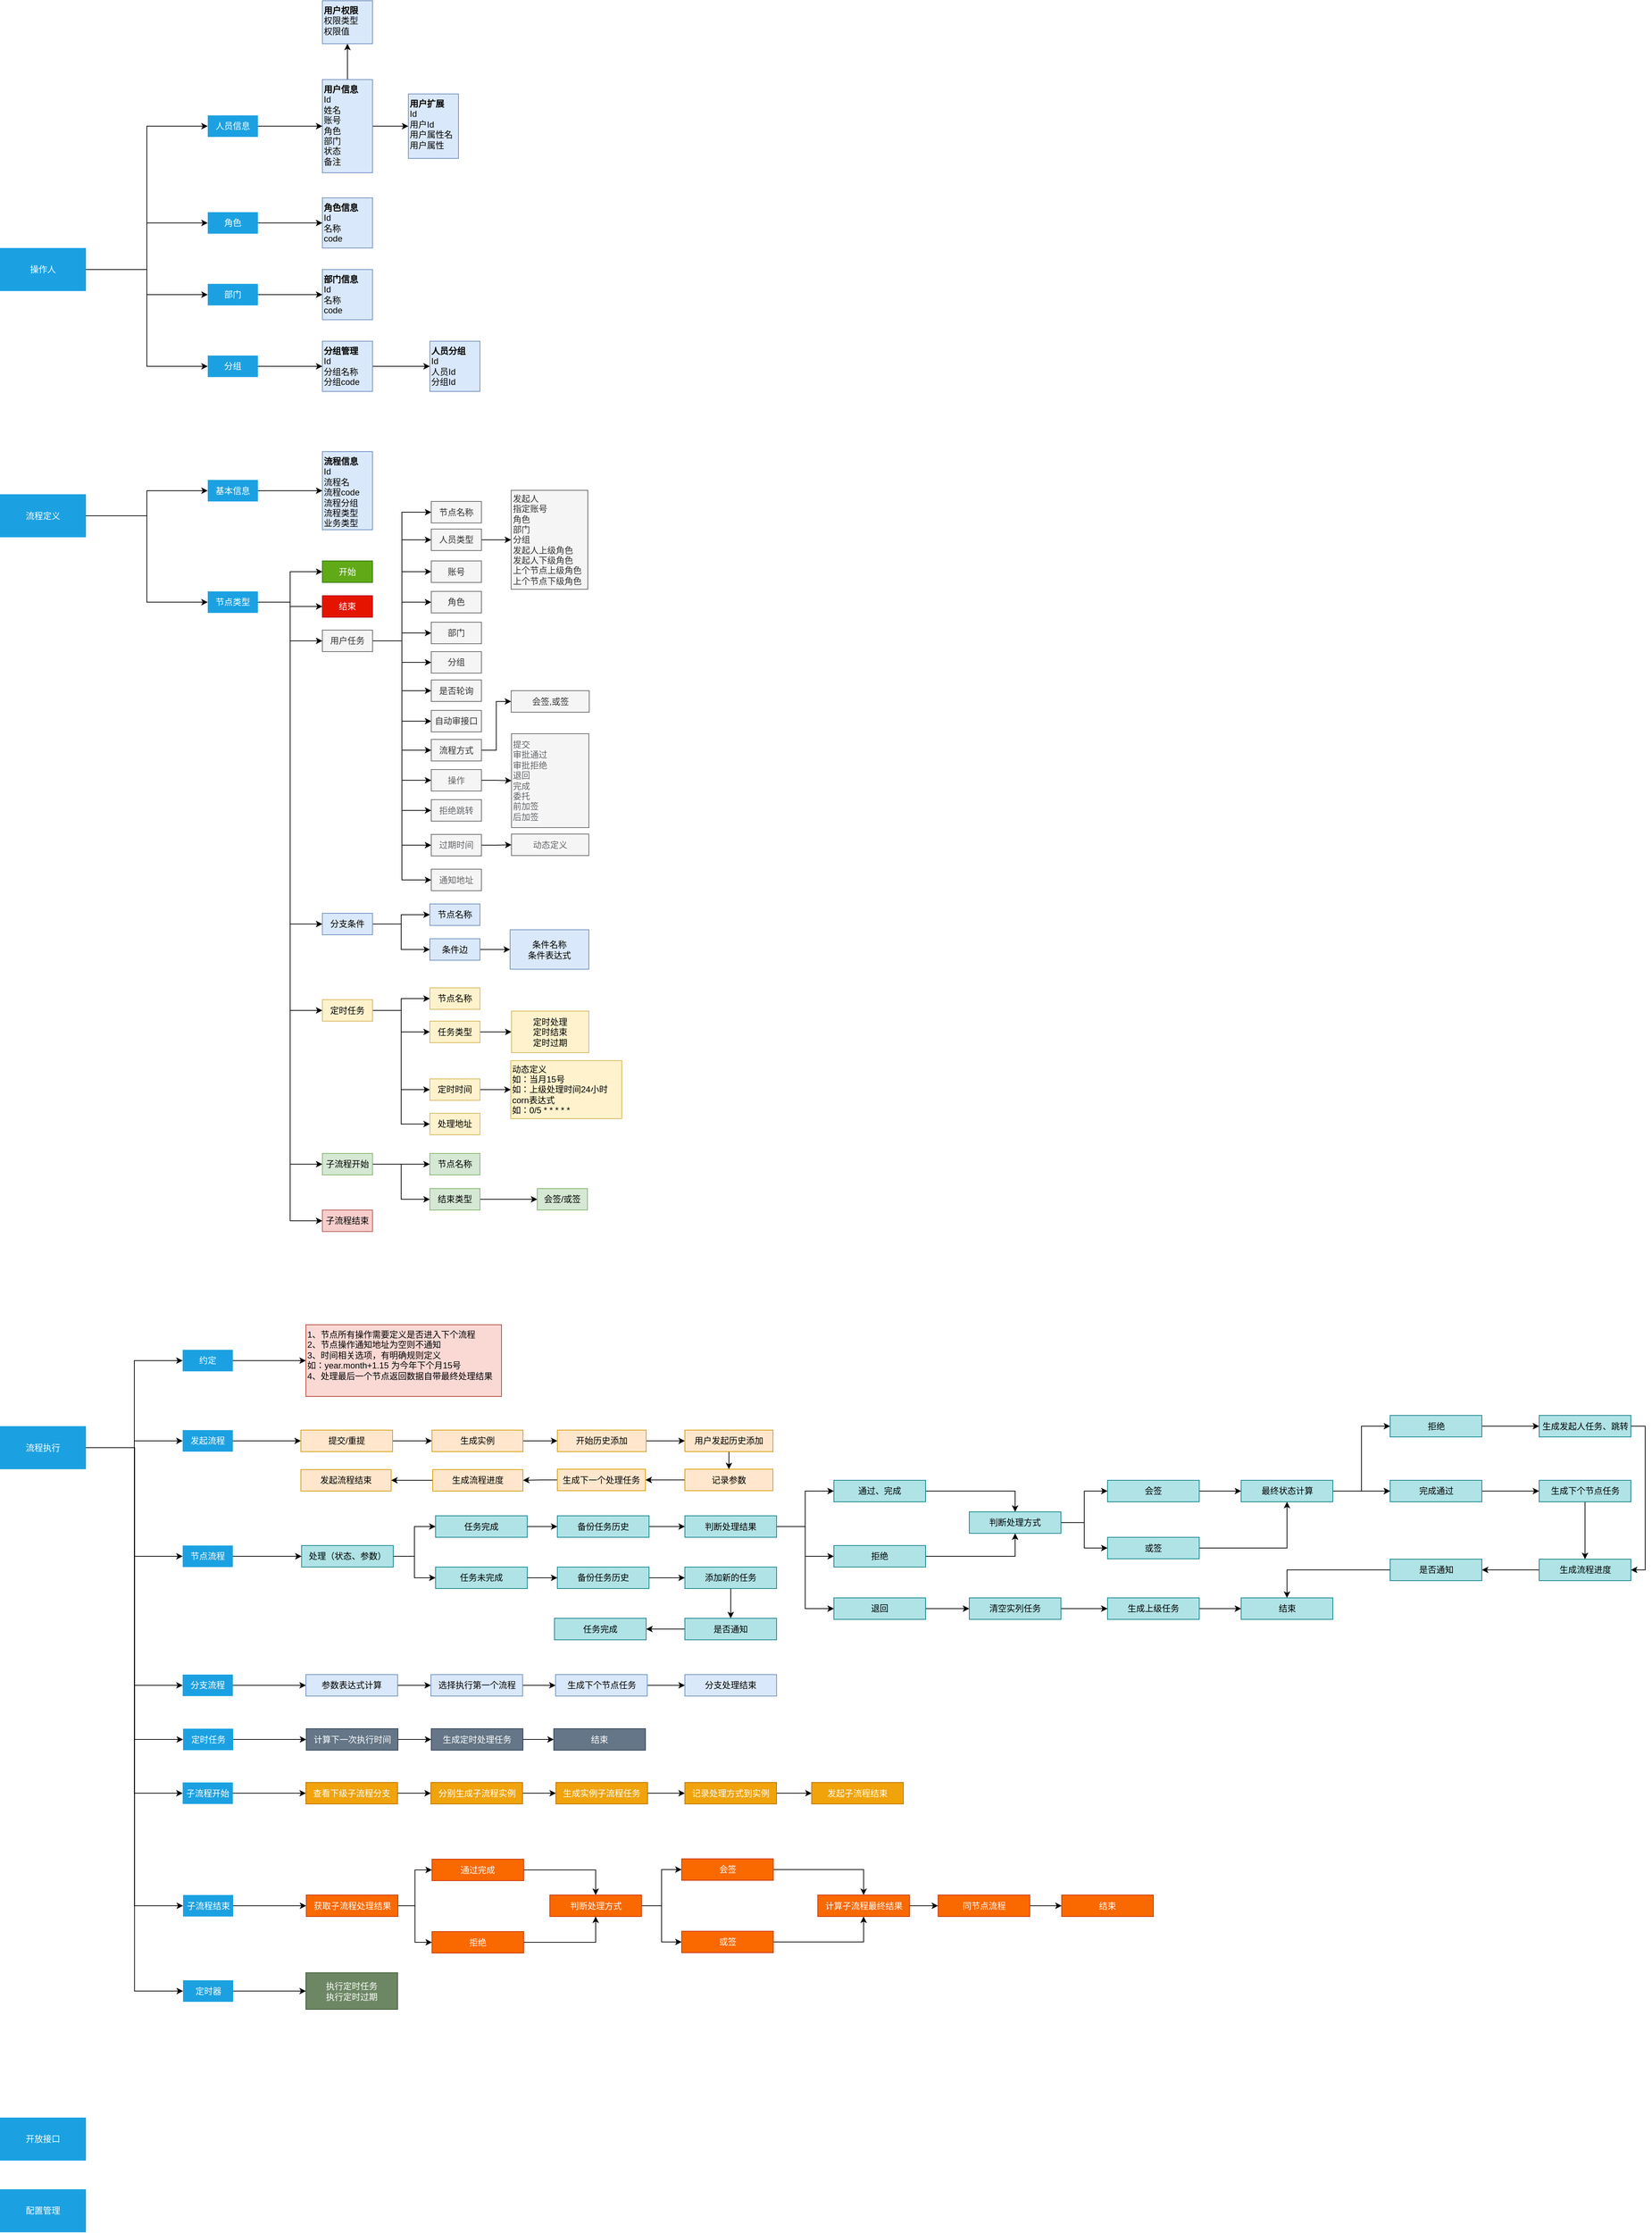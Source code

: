 <mxfile version="12.2.4" pages="1"><diagram id="rO8n7ttU4Gfjkrj1i7Ve" name="第 1 页"><mxGraphModel dx="1252" dy="992" grid="0" gridSize="10" guides="1" tooltips="1" connect="1" arrows="1" fold="1" page="0" pageScale="1" pageWidth="2339" pageHeight="3300" math="0" shadow="0"><root><mxCell id="0"/><mxCell id="1" parent="0"/><mxCell id="6" value="" style="edgeStyle=orthogonalEdgeStyle;rounded=0;orthogonalLoop=1;jettySize=auto;html=1;" parent="1" source="2" target="5" edge="1"><mxGeometry relative="1" as="geometry"/></mxCell><mxCell id="52" style="edgeStyle=orthogonalEdgeStyle;rounded=0;orthogonalLoop=1;jettySize=auto;html=1;entryX=0;entryY=0.5;entryDx=0;entryDy=0;" parent="1" source="2" target="7" edge="1"><mxGeometry relative="1" as="geometry"/></mxCell><mxCell id="2" value="流程定义" style="rounded=0;whiteSpace=wrap;html=1;fillColor=#1ba1e2;strokeColor=none;fontColor=#ffffff;gradientColor=none;" parent="1" vertex="1"><mxGeometry x="30" y="383.5" width="120" height="60" as="geometry"/></mxCell><mxCell id="53" style="edgeStyle=orthogonalEdgeStyle;rounded=0;orthogonalLoop=1;jettySize=auto;html=1;entryX=0;entryY=0.5;entryDx=0;entryDy=0;" parent="1" source="5" target="49" edge="1"><mxGeometry relative="1" as="geometry"/></mxCell><mxCell id="5" value="基本信息" style="rounded=0;whiteSpace=wrap;html=1;fillColor=#1ba1e2;strokeColor=none;fontColor=#ffffff;gradientColor=none;" parent="1" vertex="1"><mxGeometry x="320" y="363.5" width="70" height="30" as="geometry"/></mxCell><mxCell id="146" style="edgeStyle=orthogonalEdgeStyle;rounded=0;orthogonalLoop=1;jettySize=auto;html=1;entryX=0;entryY=0.5;entryDx=0;entryDy=0;" parent="1" source="3" target="141" edge="1"><mxGeometry relative="1" as="geometry"/></mxCell><mxCell id="147" style="edgeStyle=orthogonalEdgeStyle;rounded=0;orthogonalLoop=1;jettySize=auto;html=1;entryX=0;entryY=0.5;entryDx=0;entryDy=0;" parent="1" source="3" target="142" edge="1"><mxGeometry relative="1" as="geometry"/></mxCell><mxCell id="148" style="edgeStyle=orthogonalEdgeStyle;rounded=0;orthogonalLoop=1;jettySize=auto;html=1;entryX=0;entryY=0.5;entryDx=0;entryDy=0;" parent="1" source="3" target="143" edge="1"><mxGeometry relative="1" as="geometry"/></mxCell><mxCell id="149" style="edgeStyle=orthogonalEdgeStyle;rounded=0;orthogonalLoop=1;jettySize=auto;html=1;entryX=0;entryY=0.5;entryDx=0;entryDy=0;" parent="1" source="3" target="144" edge="1"><mxGeometry relative="1" as="geometry"/></mxCell><mxCell id="150" style="edgeStyle=orthogonalEdgeStyle;rounded=0;orthogonalLoop=1;jettySize=auto;html=1;entryX=0;entryY=0.5;entryDx=0;entryDy=0;" parent="1" source="3" target="145" edge="1"><mxGeometry relative="1" as="geometry"/></mxCell><mxCell id="158" style="edgeStyle=orthogonalEdgeStyle;rounded=0;orthogonalLoop=1;jettySize=auto;html=1;entryX=0;entryY=0.5;entryDx=0;entryDy=0;" parent="1" source="3" target="155" edge="1"><mxGeometry relative="1" as="geometry"/></mxCell><mxCell id="160" style="edgeStyle=orthogonalEdgeStyle;rounded=0;orthogonalLoop=1;jettySize=auto;html=1;entryX=0;entryY=0.5;entryDx=0;entryDy=0;" parent="1" source="3" target="159" edge="1"><mxGeometry relative="1" as="geometry"/></mxCell><mxCell id="175" style="edgeStyle=orthogonalEdgeStyle;rounded=0;orthogonalLoop=1;jettySize=auto;html=1;entryX=0;entryY=0.5;entryDx=0;entryDy=0;" parent="1" source="3" target="174" edge="1"><mxGeometry relative="1" as="geometry"/></mxCell><mxCell id="3" value="流程执行" style="rounded=0;whiteSpace=wrap;html=1;fillColor=#1ba1e2;strokeColor=none;fontColor=#ffffff;" parent="1" vertex="1"><mxGeometry x="30" y="1683.5" width="120" height="60" as="geometry"/></mxCell><mxCell id="65" style="edgeStyle=orthogonalEdgeStyle;rounded=0;orthogonalLoop=1;jettySize=auto;html=1;entryX=0;entryY=0.5;entryDx=0;entryDy=0;" parent="1" source="7" target="55" edge="1"><mxGeometry relative="1" as="geometry"/></mxCell><mxCell id="66" style="edgeStyle=orthogonalEdgeStyle;rounded=0;orthogonalLoop=1;jettySize=auto;html=1;entryX=0;entryY=0.5;entryDx=0;entryDy=0;" parent="1" source="7" target="58" edge="1"><mxGeometry relative="1" as="geometry"/></mxCell><mxCell id="67" style="edgeStyle=orthogonalEdgeStyle;rounded=0;orthogonalLoop=1;jettySize=auto;html=1;entryX=0;entryY=0.5;entryDx=0;entryDy=0;" parent="1" source="7" target="60" edge="1"><mxGeometry relative="1" as="geometry"/></mxCell><mxCell id="68" style="edgeStyle=orthogonalEdgeStyle;rounded=0;orthogonalLoop=1;jettySize=auto;html=1;entryX=0;entryY=0.5;entryDx=0;entryDy=0;" parent="1" source="7" target="61" edge="1"><mxGeometry relative="1" as="geometry"/></mxCell><mxCell id="69" style="edgeStyle=orthogonalEdgeStyle;rounded=0;orthogonalLoop=1;jettySize=auto;html=1;entryX=0;entryY=0.5;entryDx=0;entryDy=0;" parent="1" source="7" target="62" edge="1"><mxGeometry relative="1" as="geometry"/></mxCell><mxCell id="70" style="edgeStyle=orthogonalEdgeStyle;rounded=0;orthogonalLoop=1;jettySize=auto;html=1;entryX=0;entryY=0.5;entryDx=0;entryDy=0;" parent="1" source="7" target="63" edge="1"><mxGeometry relative="1" as="geometry"/></mxCell><mxCell id="71" style="edgeStyle=orthogonalEdgeStyle;rounded=0;orthogonalLoop=1;jettySize=auto;html=1;entryX=0;entryY=0.5;entryDx=0;entryDy=0;" parent="1" source="7" target="64" edge="1"><mxGeometry relative="1" as="geometry"/></mxCell><mxCell id="7" value="节点类型" style="rounded=0;whiteSpace=wrap;html=1;fillColor=#1ba1e2;strokeColor=none;fontColor=#ffffff;gradientColor=none;" parent="1" vertex="1"><mxGeometry x="320" y="519" width="70" height="30" as="geometry"/></mxCell><mxCell id="55" value="开始" style="rounded=0;whiteSpace=wrap;html=1;fillColor=#60a917;strokeColor=#2D7600;fontColor=#ffffff;" parent="1" vertex="1"><mxGeometry x="480" y="476.5" width="70" height="30" as="geometry"/></mxCell><mxCell id="33" style="edgeStyle=orthogonalEdgeStyle;rounded=0;orthogonalLoop=1;jettySize=auto;html=1;entryX=0;entryY=0.5;entryDx=0;entryDy=0;" parent="1" source="8" target="11" edge="1"><mxGeometry relative="1" as="geometry"/></mxCell><mxCell id="34" style="edgeStyle=orthogonalEdgeStyle;rounded=0;orthogonalLoop=1;jettySize=auto;html=1;entryX=0;entryY=0.5;entryDx=0;entryDy=0;" parent="1" source="8" target="12" edge="1"><mxGeometry relative="1" as="geometry"/></mxCell><mxCell id="35" style="edgeStyle=orthogonalEdgeStyle;rounded=0;orthogonalLoop=1;jettySize=auto;html=1;entryX=0;entryY=0.5;entryDx=0;entryDy=0;" parent="1" source="8" target="13" edge="1"><mxGeometry relative="1" as="geometry"/></mxCell><mxCell id="36" style="edgeStyle=orthogonalEdgeStyle;rounded=0;orthogonalLoop=1;jettySize=auto;html=1;entryX=0;entryY=0.5;entryDx=0;entryDy=0;" parent="1" source="8" target="14" edge="1"><mxGeometry relative="1" as="geometry"/></mxCell><mxCell id="8" value="操作人" style="rounded=0;whiteSpace=wrap;html=1;fillColor=#1ba1e2;strokeColor=none;fontColor=#ffffff;gradientColor=none;" parent="1" vertex="1"><mxGeometry x="30" y="40" width="120" height="60" as="geometry"/></mxCell><mxCell id="31" style="edgeStyle=orthogonalEdgeStyle;rounded=0;orthogonalLoop=1;jettySize=auto;html=1;entryX=0;entryY=0.5;entryDx=0;entryDy=0;" parent="1" source="11" target="18" edge="1"><mxGeometry relative="1" as="geometry"/></mxCell><mxCell id="11" value="人员信息" style="rounded=0;whiteSpace=wrap;html=1;fillColor=#1ba1e2;strokeColor=none;fontColor=#ffffff;gradientColor=none;" parent="1" vertex="1"><mxGeometry x="320" y="-145" width="70" height="30" as="geometry"/></mxCell><mxCell id="32" style="edgeStyle=orthogonalEdgeStyle;rounded=0;orthogonalLoop=1;jettySize=auto;html=1;entryX=0;entryY=0.5;entryDx=0;entryDy=0;" parent="1" source="18" target="25" edge="1"><mxGeometry relative="1" as="geometry"/></mxCell><mxCell id="40" value="" style="edgeStyle=orthogonalEdgeStyle;rounded=0;orthogonalLoop=1;jettySize=auto;html=1;" parent="1" source="18" target="39" edge="1"><mxGeometry relative="1" as="geometry"/></mxCell><mxCell id="18" value="&lt;b&gt;用户信息&lt;/b&gt;&lt;br&gt;Id&lt;br&gt;姓名&lt;br&gt;账号&lt;br&gt;角色&lt;br&gt;部门&lt;br&gt;状态&lt;br&gt;备注" style="rounded=0;whiteSpace=wrap;html=1;fillColor=#dae8fc;strokeColor=#6c8ebf;align=left;horizontal=1;verticalAlign=top;" parent="1" vertex="1"><mxGeometry x="480" y="-195" width="70" height="130" as="geometry"/></mxCell><mxCell id="39" value="&lt;b&gt;用户权限&lt;/b&gt;&lt;br&gt;权限类型&lt;br&gt;权限值" style="rounded=0;whiteSpace=wrap;html=1;fillColor=#dae8fc;strokeColor=#6c8ebf;align=left;horizontal=1;verticalAlign=top;" parent="1" vertex="1"><mxGeometry x="480" y="-305" width="70" height="60" as="geometry"/></mxCell><mxCell id="30" style="edgeStyle=orthogonalEdgeStyle;rounded=0;orthogonalLoop=1;jettySize=auto;html=1;entryX=0;entryY=0.5;entryDx=0;entryDy=0;" parent="1" source="12" target="29" edge="1"><mxGeometry relative="1" as="geometry"/></mxCell><mxCell id="12" value="角色" style="rounded=0;whiteSpace=wrap;html=1;fillColor=#1ba1e2;strokeColor=none;fontColor=#ffffff;gradientColor=none;" parent="1" vertex="1"><mxGeometry x="320" y="-10" width="70" height="30" as="geometry"/></mxCell><mxCell id="42" style="edgeStyle=orthogonalEdgeStyle;rounded=0;orthogonalLoop=1;jettySize=auto;html=1;entryX=0;entryY=0.5;entryDx=0;entryDy=0;" parent="1" source="13" target="41" edge="1"><mxGeometry relative="1" as="geometry"/></mxCell><mxCell id="13" value="部门" style="rounded=0;whiteSpace=wrap;html=1;fillColor=#1ba1e2;strokeColor=none;fontColor=#ffffff;gradientColor=none;" parent="1" vertex="1"><mxGeometry x="320" y="90" width="70" height="30" as="geometry"/></mxCell><mxCell id="44" style="edgeStyle=orthogonalEdgeStyle;rounded=0;orthogonalLoop=1;jettySize=auto;html=1;entryX=0;entryY=0.5;entryDx=0;entryDy=0;" parent="1" source="14" target="43" edge="1"><mxGeometry relative="1" as="geometry"/></mxCell><mxCell id="14" value="分组" style="rounded=0;whiteSpace=wrap;html=1;fillColor=#1ba1e2;strokeColor=none;fontColor=#ffffff;gradientColor=none;" parent="1" vertex="1"><mxGeometry x="320" y="190" width="70" height="30" as="geometry"/></mxCell><mxCell id="20" value="配置管理" style="rounded=0;whiteSpace=wrap;html=1;fillColor=#1ba1e2;strokeColor=none;fontColor=#ffffff;" parent="1" vertex="1"><mxGeometry x="30" y="2748" width="120" height="60" as="geometry"/></mxCell><mxCell id="21" value="开放接口" style="rounded=0;whiteSpace=wrap;html=1;fillColor=#1ba1e2;strokeColor=none;fontColor=#ffffff;" parent="1" vertex="1"><mxGeometry x="30" y="2648" width="120" height="60" as="geometry"/></mxCell><mxCell id="25" value="&lt;b&gt;用户扩展&lt;/b&gt;&lt;br&gt;Id&lt;br&gt;用户Id&lt;br&gt;用户属性名&lt;br&gt;用户属性&lt;br&gt;" style="rounded=0;whiteSpace=wrap;html=1;fillColor=#dae8fc;strokeColor=#6c8ebf;align=left;verticalAlign=top;" parent="1" vertex="1"><mxGeometry x="600" y="-175" width="70" height="90" as="geometry"/></mxCell><mxCell id="29" value="&lt;b&gt;角色信息&lt;/b&gt;&lt;br&gt;Id&lt;br&gt;名称&lt;br&gt;code" style="rounded=0;whiteSpace=wrap;html=1;fillColor=#dae8fc;strokeColor=#6c8ebf;align=left;horizontal=1;verticalAlign=top;" parent="1" vertex="1"><mxGeometry x="480" y="-30" width="70" height="70" as="geometry"/></mxCell><mxCell id="41" value="&lt;b&gt;部门信息&lt;/b&gt;&lt;br&gt;Id&lt;br&gt;名称&lt;br&gt;code" style="rounded=0;whiteSpace=wrap;html=1;fillColor=#dae8fc;strokeColor=#6c8ebf;align=left;horizontal=1;verticalAlign=top;" parent="1" vertex="1"><mxGeometry x="480" y="70" width="70" height="70" as="geometry"/></mxCell><mxCell id="46" value="" style="edgeStyle=orthogonalEdgeStyle;rounded=0;orthogonalLoop=1;jettySize=auto;html=1;" parent="1" source="43" target="45" edge="1"><mxGeometry relative="1" as="geometry"/></mxCell><mxCell id="43" value="&lt;b&gt;分组管理&lt;/b&gt;&lt;br&gt;Id&lt;br&gt;分组名称&lt;br&gt;分组code" style="rounded=0;whiteSpace=wrap;html=1;fillColor=#dae8fc;strokeColor=#6c8ebf;align=left;horizontal=1;verticalAlign=top;" parent="1" vertex="1"><mxGeometry x="480" y="170" width="70" height="70" as="geometry"/></mxCell><mxCell id="45" value="&lt;b&gt;人员分组&lt;/b&gt;&lt;br&gt;Id&lt;br&gt;人员Id&lt;br&gt;分组Id" style="rounded=0;whiteSpace=wrap;html=1;fillColor=#dae8fc;strokeColor=#6c8ebf;align=left;horizontal=1;verticalAlign=top;" parent="1" vertex="1"><mxGeometry x="630" y="170" width="70" height="70" as="geometry"/></mxCell><mxCell id="49" value="&lt;b&gt;流程信息&lt;/b&gt;&lt;br&gt;Id&lt;br&gt;流程名&lt;br&gt;流程code&lt;br&gt;流程分组&lt;br&gt;流程类型&lt;br&gt;业务类型" style="rounded=0;whiteSpace=wrap;html=1;fillColor=#dae8fc;strokeColor=#6c8ebf;align=left;horizontal=1;verticalAlign=top;" parent="1" vertex="1"><mxGeometry x="480" y="324" width="70" height="109" as="geometry"/></mxCell><mxCell id="58" value="结束" style="rounded=0;whiteSpace=wrap;html=1;fillColor=#e51400;strokeColor=#B20000;fontColor=#ffffff;" parent="1" vertex="1"><mxGeometry x="480" y="525" width="70" height="30" as="geometry"/></mxCell><mxCell id="80" style="edgeStyle=orthogonalEdgeStyle;rounded=0;orthogonalLoop=1;jettySize=auto;html=1;entryX=0;entryY=0.5;entryDx=0;entryDy=0;" parent="1" source="60" target="74" edge="1"><mxGeometry relative="1" as="geometry"/></mxCell><mxCell id="82" style="edgeStyle=orthogonalEdgeStyle;rounded=0;orthogonalLoop=1;jettySize=auto;html=1;entryX=0;entryY=0.5;entryDx=0;entryDy=0;" parent="1" source="60" target="78" edge="1"><mxGeometry relative="1" as="geometry"/></mxCell><mxCell id="88" style="edgeStyle=orthogonalEdgeStyle;rounded=0;orthogonalLoop=1;jettySize=auto;html=1;entryX=0;entryY=0.5;entryDx=0;entryDy=0;" parent="1" source="60" target="83" edge="1"><mxGeometry relative="1" as="geometry"/></mxCell><mxCell id="96" style="edgeStyle=orthogonalEdgeStyle;rounded=0;orthogonalLoop=1;jettySize=auto;html=1;entryX=0;entryY=0.5;entryDx=0;entryDy=0;" parent="1" source="60" target="90" edge="1"><mxGeometry relative="1" as="geometry"/></mxCell><mxCell id="97" style="edgeStyle=orthogonalEdgeStyle;rounded=0;orthogonalLoop=1;jettySize=auto;html=1;entryX=0;entryY=0.5;entryDx=0;entryDy=0;" parent="1" source="60" target="91" edge="1"><mxGeometry relative="1" as="geometry"/></mxCell><mxCell id="101" style="edgeStyle=orthogonalEdgeStyle;rounded=0;orthogonalLoop=1;jettySize=auto;html=1;entryX=0;entryY=0.5;entryDx=0;entryDy=0;" parent="1" source="60" target="98" edge="1"><mxGeometry relative="1" as="geometry"/></mxCell><mxCell id="103" style="edgeStyle=orthogonalEdgeStyle;rounded=0;orthogonalLoop=1;jettySize=auto;html=1;entryX=0;entryY=0.5;entryDx=0;entryDy=0;" parent="1" source="60" target="102" edge="1"><mxGeometry relative="1" as="geometry"/></mxCell><mxCell id="107" style="edgeStyle=orthogonalEdgeStyle;rounded=0;orthogonalLoop=1;jettySize=auto;html=1;entryX=0;entryY=0.5;entryDx=0;entryDy=0;" parent="1" source="60" target="104" edge="1"><mxGeometry relative="1" as="geometry"/></mxCell><mxCell id="109" style="edgeStyle=orthogonalEdgeStyle;rounded=0;orthogonalLoop=1;jettySize=auto;html=1;entryX=0;entryY=0.5;entryDx=0;entryDy=0;" parent="1" source="60" target="108" edge="1"><mxGeometry relative="1" as="geometry"/></mxCell><mxCell id="168" style="edgeStyle=orthogonalEdgeStyle;rounded=0;orthogonalLoop=1;jettySize=auto;html=1;entryX=0;entryY=0.5;entryDx=0;entryDy=0;" parent="1" source="60" target="87" edge="1"><mxGeometry relative="1" as="geometry"/></mxCell><mxCell id="171" style="edgeStyle=orthogonalEdgeStyle;rounded=0;orthogonalLoop=1;jettySize=auto;html=1;entryX=0;entryY=0.5;entryDx=0;entryDy=0;" parent="1" source="60" target="165" edge="1"><mxGeometry relative="1" as="geometry"/></mxCell><mxCell id="172" style="edgeStyle=orthogonalEdgeStyle;rounded=0;orthogonalLoop=1;jettySize=auto;html=1;entryX=0;entryY=0.5;entryDx=0;entryDy=0;" parent="1" source="60" target="167" edge="1"><mxGeometry relative="1" as="geometry"/></mxCell><mxCell id="173" style="edgeStyle=orthogonalEdgeStyle;rounded=0;orthogonalLoop=1;jettySize=auto;html=1;entryX=0;entryY=0.5;entryDx=0;entryDy=0;" parent="1" source="60" target="110" edge="1"><mxGeometry relative="1" as="geometry"/></mxCell><mxCell id="60" value="用户任务" style="rounded=0;whiteSpace=wrap;html=1;fillColor=#f5f5f5;strokeColor=#666666;fontColor=#333333;" parent="1" vertex="1"><mxGeometry x="480" y="573" width="70" height="30" as="geometry"/></mxCell><mxCell id="77" value="" style="edgeStyle=orthogonalEdgeStyle;rounded=0;orthogonalLoop=1;jettySize=auto;html=1;" parent="1" source="74" target="76" edge="1"><mxGeometry relative="1" as="geometry"/></mxCell><mxCell id="74" value="人员类型" style="rounded=0;whiteSpace=wrap;html=1;fillColor=#f5f5f5;strokeColor=#666666;fontColor=#333333;" parent="1" vertex="1"><mxGeometry x="632" y="432" width="70" height="30" as="geometry"/></mxCell><mxCell id="76" value="发起人&lt;br&gt;指定账号&lt;br&gt;角色&lt;br&gt;部门&lt;br&gt;分组&lt;br&gt;发起人上级角色&lt;br&gt;发起人下级角色&lt;br&gt;上个节点上级角色&lt;br&gt;上个节点下级角色" style="rounded=0;whiteSpace=wrap;html=1;fillColor=#f5f5f5;strokeColor=#666666;fontColor=#333333;align=left;" parent="1" vertex="1"><mxGeometry x="743.5" y="378" width="107" height="138" as="geometry"/></mxCell><mxCell id="113" style="edgeStyle=orthogonalEdgeStyle;rounded=0;orthogonalLoop=1;jettySize=auto;html=1;" parent="1" source="61" target="112" edge="1"><mxGeometry relative="1" as="geometry"/></mxCell><mxCell id="115" style="edgeStyle=orthogonalEdgeStyle;rounded=0;orthogonalLoop=1;jettySize=auto;html=1;entryX=0;entryY=0.5;entryDx=0;entryDy=0;" parent="1" source="61" target="114" edge="1"><mxGeometry relative="1" as="geometry"/></mxCell><mxCell id="61" value="分支条件" style="rounded=0;whiteSpace=wrap;html=1;fillColor=#dae8fc;strokeColor=#6c8ebf;" parent="1" vertex="1"><mxGeometry x="480" y="968" width="70" height="30" as="geometry"/></mxCell><mxCell id="119" style="edgeStyle=orthogonalEdgeStyle;rounded=0;orthogonalLoop=1;jettySize=auto;html=1;" parent="1" source="62" target="118" edge="1"><mxGeometry relative="1" as="geometry"/></mxCell><mxCell id="124" style="edgeStyle=orthogonalEdgeStyle;rounded=0;orthogonalLoop=1;jettySize=auto;html=1;entryX=0;entryY=0.5;entryDx=0;entryDy=0;" parent="1" source="62" target="120" edge="1"><mxGeometry relative="1" as="geometry"/></mxCell><mxCell id="129" style="edgeStyle=orthogonalEdgeStyle;rounded=0;orthogonalLoop=1;jettySize=auto;html=1;entryX=0;entryY=0.5;entryDx=0;entryDy=0;" parent="1" source="62" target="126" edge="1"><mxGeometry relative="1" as="geometry"/></mxCell><mxCell id="132" style="edgeStyle=orthogonalEdgeStyle;rounded=0;orthogonalLoop=1;jettySize=auto;html=1;entryX=0;entryY=0.5;entryDx=0;entryDy=0;" parent="1" source="62" target="130" edge="1"><mxGeometry relative="1" as="geometry"/></mxCell><mxCell id="62" value="定时任务" style="rounded=0;whiteSpace=wrap;html=1;fillColor=#fff2cc;strokeColor=#d6b656;" parent="1" vertex="1"><mxGeometry x="480" y="1088.5" width="70" height="30" as="geometry"/></mxCell><mxCell id="134" value="" style="edgeStyle=orthogonalEdgeStyle;rounded=0;orthogonalLoop=1;jettySize=auto;html=1;" parent="1" source="63" target="133" edge="1"><mxGeometry relative="1" as="geometry"/></mxCell><mxCell id="138" style="edgeStyle=orthogonalEdgeStyle;rounded=0;orthogonalLoop=1;jettySize=auto;html=1;entryX=0;entryY=0.5;entryDx=0;entryDy=0;" parent="1" source="63" target="135" edge="1"><mxGeometry relative="1" as="geometry"/></mxCell><mxCell id="63" value="子流程开始" style="rounded=0;whiteSpace=wrap;html=1;fillColor=#d5e8d4;strokeColor=#82b366;" parent="1" vertex="1"><mxGeometry x="480" y="1303" width="70" height="30" as="geometry"/></mxCell><mxCell id="133" value="节点名称" style="rounded=0;whiteSpace=wrap;html=1;fillColor=#d5e8d4;strokeColor=#82b366;" parent="1" vertex="1"><mxGeometry x="630" y="1303" width="70" height="30" as="geometry"/></mxCell><mxCell id="64" value="子流程结束" style="rounded=0;whiteSpace=wrap;html=1;fillColor=#f8cecc;strokeColor=#b85450;" parent="1" vertex="1"><mxGeometry x="480" y="1382" width="70" height="30" as="geometry"/></mxCell><mxCell id="78" value="账号" style="rounded=0;whiteSpace=wrap;html=1;fillColor=#f5f5f5;strokeColor=#666666;fontColor=#333333;" parent="1" vertex="1"><mxGeometry x="632" y="476.5" width="70" height="30" as="geometry"/></mxCell><mxCell id="83" value="角色" style="rounded=0;whiteSpace=wrap;html=1;fillColor=#f5f5f5;strokeColor=#666666;fontColor=#333333;" parent="1" vertex="1"><mxGeometry x="632" y="519" width="70" height="30" as="geometry"/></mxCell><mxCell id="87" value="部门" style="rounded=0;whiteSpace=wrap;html=1;fillColor=#f5f5f5;strokeColor=#666666;fontColor=#333333;" parent="1" vertex="1"><mxGeometry x="632" y="562" width="70" height="30" as="geometry"/></mxCell><mxCell id="90" value="自动审接口" style="rounded=0;whiteSpace=wrap;html=1;fillColor=#f5f5f5;strokeColor=#666666;fontColor=#333333;" parent="1" vertex="1"><mxGeometry x="632" y="685" width="70" height="30" as="geometry"/></mxCell><mxCell id="95" style="edgeStyle=orthogonalEdgeStyle;rounded=0;orthogonalLoop=1;jettySize=auto;html=1;entryX=0;entryY=0.5;entryDx=0;entryDy=0;" parent="1" source="91" target="94" edge="1"><mxGeometry relative="1" as="geometry"/></mxCell><mxCell id="91" value="流程方式" style="rounded=0;whiteSpace=wrap;html=1;fillColor=#f5f5f5;strokeColor=#666666;fontColor=#333333;" parent="1" vertex="1"><mxGeometry x="632" y="725.5" width="70" height="30" as="geometry"/></mxCell><mxCell id="94" value="会签,或签" style="rounded=0;whiteSpace=wrap;html=1;fillColor=#f5f5f5;strokeColor=#666666;fontColor=#333333;" parent="1" vertex="1"><mxGeometry x="743.5" y="657.5" width="109" height="30" as="geometry"/></mxCell><mxCell id="100" value="" style="edgeStyle=orthogonalEdgeStyle;rounded=0;orthogonalLoop=1;jettySize=auto;html=1;" parent="1" source="98" target="99" edge="1"><mxGeometry relative="1" as="geometry"/></mxCell><mxCell id="98" value="&lt;span style=&quot;color: rgb(96 , 98 , 102) ; font-family: &amp;#34;avenir&amp;#34; , &amp;#34;helvetica&amp;#34; , &amp;#34;arial&amp;#34; , sans-serif ; text-align: right ; background-color: rgb(251 , 251 , 251)&quot;&gt;操作&lt;/span&gt;" style="rounded=0;whiteSpace=wrap;html=1;fillColor=#f5f5f5;strokeColor=#666666;fontColor=#333333;" parent="1" vertex="1"><mxGeometry x="632" y="767.5" width="70" height="30" as="geometry"/></mxCell><mxCell id="99" value="&lt;div&gt;&lt;font color=&quot;#606266&quot; face=&quot;avenir, helvetica, arial, sans-serif&quot;&gt;&lt;span style=&quot;background-color: rgb(251 , 251 , 251)&quot;&gt;提交&lt;/span&gt;&lt;/font&gt;&lt;/div&gt;&lt;div&gt;&lt;font color=&quot;#606266&quot; face=&quot;avenir, helvetica, arial, sans-serif&quot;&gt;&lt;span style=&quot;background-color: rgb(251 , 251 , 251)&quot;&gt;审批通过&lt;/span&gt;&lt;/font&gt;&lt;/div&gt;&lt;div&gt;&lt;font color=&quot;#606266&quot; face=&quot;avenir, helvetica, arial, sans-serif&quot;&gt;&lt;span style=&quot;background-color: rgb(251 , 251 , 251)&quot;&gt;审批拒绝&lt;/span&gt;&lt;/font&gt;&lt;/div&gt;&lt;div&gt;&lt;span style=&quot;background-color: rgb(251 , 251 , 251) ; color: rgb(96 , 98 , 102) ; font-family: &amp;#34;avenir&amp;#34; , &amp;#34;helvetica&amp;#34; , &amp;#34;arial&amp;#34; , sans-serif&quot;&gt;退回&lt;/span&gt;&lt;/div&gt;&lt;div&gt;&lt;span style=&quot;background-color: rgb(251 , 251 , 251) ; color: rgb(96 , 98 , 102) ; font-family: &amp;#34;avenir&amp;#34; , &amp;#34;helvetica&amp;#34; , &amp;#34;arial&amp;#34; , sans-serif&quot;&gt;完成&lt;/span&gt;&lt;/div&gt;&lt;div&gt;&lt;span style=&quot;background-color: rgb(251 , 251 , 251) ; color: rgb(96 , 98 , 102) ; font-family: &amp;#34;avenir&amp;#34; , &amp;#34;helvetica&amp;#34; , &amp;#34;arial&amp;#34; , sans-serif&quot;&gt;委托&lt;/span&gt;&lt;/div&gt;&lt;div&gt;&lt;font color=&quot;#606266&quot; face=&quot;avenir, helvetica, arial, sans-serif&quot;&gt;&lt;span style=&quot;background-color: rgb(251 , 251 , 251)&quot;&gt;前加签&lt;/span&gt;&lt;/font&gt;&lt;/div&gt;&lt;div&gt;&lt;font color=&quot;#606266&quot; face=&quot;avenir, helvetica, arial, sans-serif&quot;&gt;&lt;span style=&quot;background-color: rgb(251 , 251 , 251)&quot;&gt;后加签&lt;/span&gt;&lt;/font&gt;&lt;/div&gt;" style="rounded=0;whiteSpace=wrap;html=1;fillColor=#f5f5f5;strokeColor=#666666;fontColor=#333333;align=left;" parent="1" vertex="1"><mxGeometry x="744" y="717.5" width="108" height="131" as="geometry"/></mxCell><mxCell id="102" value="&lt;span style=&quot;color: rgb(96 , 98 , 102) ; font-family: &amp;#34;avenir&amp;#34; , &amp;#34;helvetica&amp;#34; , &amp;#34;arial&amp;#34; , sans-serif ; text-align: right ; background-color: rgb(251 , 251 , 251)&quot;&gt;拒绝跳转&lt;/span&gt;" style="rounded=0;whiteSpace=wrap;html=1;fillColor=#f5f5f5;strokeColor=#666666;fontColor=#333333;" parent="1" vertex="1"><mxGeometry x="632" y="809.5" width="70" height="30" as="geometry"/></mxCell><mxCell id="106" value="" style="edgeStyle=orthogonalEdgeStyle;rounded=0;orthogonalLoop=1;jettySize=auto;html=1;" parent="1" source="104" target="105" edge="1"><mxGeometry relative="1" as="geometry"/></mxCell><mxCell id="104" value="&lt;span style=&quot;color: rgb(96 , 98 , 102) ; font-family: &amp;#34;avenir&amp;#34; , &amp;#34;helvetica&amp;#34; , &amp;#34;arial&amp;#34; , sans-serif ; text-align: right ; background-color: rgb(251 , 251 , 251)&quot;&gt;过期时间&lt;/span&gt;" style="rounded=0;whiteSpace=wrap;html=1;fillColor=#f5f5f5;strokeColor=#666666;fontColor=#333333;" parent="1" vertex="1"><mxGeometry x="632" y="858" width="70" height="30" as="geometry"/></mxCell><mxCell id="105" value="&lt;span style=&quot;color: rgb(96 , 98 , 102) ; font-family: &amp;#34;avenir&amp;#34; , &amp;#34;helvetica&amp;#34; , &amp;#34;arial&amp;#34; , sans-serif ; text-align: right ; background-color: rgb(251 , 251 , 251)&quot;&gt;动态定义&lt;/span&gt;" style="rounded=0;whiteSpace=wrap;html=1;fillColor=#f5f5f5;strokeColor=#666666;fontColor=#333333;" parent="1" vertex="1"><mxGeometry x="744" y="857.5" width="108" height="30" as="geometry"/></mxCell><mxCell id="108" value="&lt;span style=&quot;color: rgb(96 , 98 , 102) ; font-family: &amp;#34;avenir&amp;#34; , &amp;#34;helvetica&amp;#34; , &amp;#34;arial&amp;#34; , sans-serif ; text-align: right ; background-color: rgb(251 , 251 , 251)&quot;&gt;通知地址&lt;/span&gt;" style="rounded=0;whiteSpace=wrap;html=1;fillColor=#f5f5f5;strokeColor=#666666;fontColor=#333333;" parent="1" vertex="1"><mxGeometry x="632" y="906.5" width="70" height="30" as="geometry"/></mxCell><mxCell id="110" value="节点名称" style="rounded=0;whiteSpace=wrap;html=1;fillColor=#f5f5f5;strokeColor=#666666;fontColor=#333333;" parent="1" vertex="1"><mxGeometry x="632" y="393.5" width="70" height="30" as="geometry"/></mxCell><mxCell id="112" value="节点名称" style="rounded=0;whiteSpace=wrap;html=1;fillColor=#dae8fc;strokeColor=#6c8ebf;" parent="1" vertex="1"><mxGeometry x="630" y="955" width="70" height="30" as="geometry"/></mxCell><mxCell id="117" style="edgeStyle=orthogonalEdgeStyle;rounded=0;orthogonalLoop=1;jettySize=auto;html=1;entryX=0;entryY=0.5;entryDx=0;entryDy=0;" parent="1" source="114" target="116" edge="1"><mxGeometry relative="1" as="geometry"/></mxCell><mxCell id="114" value="条件边" style="rounded=0;whiteSpace=wrap;html=1;fillColor=#dae8fc;strokeColor=#6c8ebf;" parent="1" vertex="1"><mxGeometry x="630" y="1003.5" width="70" height="30" as="geometry"/></mxCell><mxCell id="116" value="条件名称&lt;br&gt;条件表达式" style="rounded=0;whiteSpace=wrap;html=1;fillColor=#dae8fc;strokeColor=#6c8ebf;" parent="1" vertex="1"><mxGeometry x="742" y="991" width="110" height="55" as="geometry"/></mxCell><mxCell id="118" value="节点名称" style="rounded=0;whiteSpace=wrap;html=1;fillColor=#fff2cc;strokeColor=#d6b656;" parent="1" vertex="1"><mxGeometry x="630" y="1072" width="70" height="30" as="geometry"/></mxCell><mxCell id="125" style="edgeStyle=orthogonalEdgeStyle;rounded=0;orthogonalLoop=1;jettySize=auto;html=1;entryX=0;entryY=0.5;entryDx=0;entryDy=0;" parent="1" source="120" target="123" edge="1"><mxGeometry relative="1" as="geometry"/></mxCell><mxCell id="120" value="任务类型" style="rounded=0;whiteSpace=wrap;html=1;fillColor=#fff2cc;strokeColor=#d6b656;" parent="1" vertex="1"><mxGeometry x="630" y="1118.5" width="70" height="30" as="geometry"/></mxCell><mxCell id="123" value="定时处理&lt;br&gt;定时结束&lt;br&gt;定时过期" style="rounded=0;whiteSpace=wrap;html=1;fillColor=#fff2cc;strokeColor=#d6b656;" parent="1" vertex="1"><mxGeometry x="744" y="1104.5" width="108" height="58" as="geometry"/></mxCell><mxCell id="128" style="edgeStyle=orthogonalEdgeStyle;rounded=0;orthogonalLoop=1;jettySize=auto;html=1;entryX=0;entryY=0.5;entryDx=0;entryDy=0;" parent="1" source="126" target="127" edge="1"><mxGeometry relative="1" as="geometry"/></mxCell><mxCell id="126" value="定时时间" style="rounded=0;whiteSpace=wrap;html=1;fillColor=#fff2cc;strokeColor=#d6b656;" parent="1" vertex="1"><mxGeometry x="630" y="1199" width="70" height="30" as="geometry"/></mxCell><mxCell id="127" value="动态定义&lt;br&gt;如：当月15号&lt;br&gt;如：上级处理时间24小时&lt;br&gt;corn表达式&lt;br&gt;如：0/5 * * * * *" style="rounded=0;whiteSpace=wrap;html=1;fillColor=#fff2cc;strokeColor=#d6b656;align=left;" parent="1" vertex="1"><mxGeometry x="743" y="1173.5" width="155" height="81" as="geometry"/></mxCell><mxCell id="130" value="处理地址" style="rounded=0;whiteSpace=wrap;html=1;fillColor=#fff2cc;strokeColor=#d6b656;" parent="1" vertex="1"><mxGeometry x="630" y="1247" width="70" height="30" as="geometry"/></mxCell><mxCell id="137" value="" style="edgeStyle=orthogonalEdgeStyle;rounded=0;orthogonalLoop=1;jettySize=auto;html=1;" parent="1" source="135" target="136" edge="1"><mxGeometry relative="1" as="geometry"/></mxCell><mxCell id="135" value="结束类型" style="rounded=0;whiteSpace=wrap;html=1;fillColor=#d5e8d4;strokeColor=#82b366;" parent="1" vertex="1"><mxGeometry x="630" y="1352" width="70" height="30" as="geometry"/></mxCell><mxCell id="136" value="会签/或签" style="rounded=0;whiteSpace=wrap;html=1;fillColor=#d5e8d4;strokeColor=#82b366;" parent="1" vertex="1"><mxGeometry x="780" y="1352" width="70" height="30" as="geometry"/></mxCell><mxCell id="195" style="edgeStyle=orthogonalEdgeStyle;rounded=0;orthogonalLoop=1;jettySize=auto;html=1;entryX=0;entryY=0.5;entryDx=0;entryDy=0;" parent="1" source="141" target="194" edge="1"><mxGeometry relative="1" as="geometry"/></mxCell><mxCell id="141" value="节点流程" style="rounded=0;whiteSpace=wrap;html=1;fillColor=#1ba1e2;strokeColor=none;fontColor=#ffffff;gradientColor=none;" parent="1" vertex="1"><mxGeometry x="285" y="1850" width="70" height="30" as="geometry"/></mxCell><mxCell id="262" style="edgeStyle=orthogonalEdgeStyle;rounded=0;orthogonalLoop=1;jettySize=auto;html=1;entryX=0;entryY=0.5;entryDx=0;entryDy=0;" parent="1" source="142" target="261" edge="1"><mxGeometry relative="1" as="geometry"/></mxCell><mxCell id="142" value="分支流程" style="rounded=0;whiteSpace=wrap;html=1;fillColor=#1ba1e2;strokeColor=none;fontColor=#ffffff;gradientColor=none;" parent="1" vertex="1"><mxGeometry x="285" y="2030" width="70" height="30" as="geometry"/></mxCell><mxCell id="275" style="edgeStyle=orthogonalEdgeStyle;rounded=0;orthogonalLoop=1;jettySize=auto;html=1;entryX=0;entryY=0.5;entryDx=0;entryDy=0;" parent="1" source="143" target="274" edge="1"><mxGeometry relative="1" as="geometry"/></mxCell><mxCell id="143" value="定时任务" style="rounded=0;whiteSpace=wrap;html=1;fillColor=#1ba1e2;strokeColor=none;fontColor=#ffffff;gradientColor=none;" parent="1" vertex="1"><mxGeometry x="285.5" y="2105.5" width="70" height="30" as="geometry"/></mxCell><mxCell id="281" style="edgeStyle=orthogonalEdgeStyle;rounded=0;orthogonalLoop=1;jettySize=auto;html=1;entryX=0;entryY=0.5;entryDx=0;entryDy=0;" parent="1" source="144" target="280" edge="1"><mxGeometry relative="1" as="geometry"/></mxCell><mxCell id="144" value="子流程开始" style="rounded=0;whiteSpace=wrap;html=1;fillColor=#1ba1e2;strokeColor=none;fontColor=#ffffff;gradientColor=none;" parent="1" vertex="1"><mxGeometry x="285" y="2180.5" width="70" height="30" as="geometry"/></mxCell><mxCell id="291" style="edgeStyle=orthogonalEdgeStyle;rounded=0;orthogonalLoop=1;jettySize=auto;html=1;" parent="1" source="145" target="290" edge="1"><mxGeometry relative="1" as="geometry"/></mxCell><mxCell id="145" value="子流程结束" style="rounded=0;whiteSpace=wrap;html=1;fillColor=#1ba1e2;strokeColor=none;fontColor=#ffffff;gradientColor=none;" parent="1" vertex="1"><mxGeometry x="285.5" y="2337.5" width="70" height="30" as="geometry"/></mxCell><mxCell id="157" value="" style="edgeStyle=orthogonalEdgeStyle;rounded=0;orthogonalLoop=1;jettySize=auto;html=1;" parent="1" source="155" target="156" edge="1"><mxGeometry relative="1" as="geometry"/></mxCell><mxCell id="155" value="约定" style="rounded=0;whiteSpace=wrap;html=1;fillColor=#1ba1e2;strokeColor=none;fontColor=#ffffff;gradientColor=none;" parent="1" vertex="1"><mxGeometry x="285" y="1577" width="70" height="30" as="geometry"/></mxCell><mxCell id="156" value="1、节点所有操作需要定义是否进入下个流程&lt;br&gt;2、节点操作通知地址为空则不通知&lt;br&gt;3、时间相关选项，有明确规则定义&lt;br&gt;如：year.month+1.15 为今年下个月15号&lt;br&gt;4、处理最后一个节点返回数据自带最终处理结果" style="rounded=0;whiteSpace=wrap;html=1;fillColor=#fad9d5;strokeColor=#ae4132;align=left;verticalAlign=top;" parent="1" vertex="1"><mxGeometry x="457" y="1542" width="273" height="100" as="geometry"/></mxCell><mxCell id="315" style="edgeStyle=orthogonalEdgeStyle;rounded=0;orthogonalLoop=1;jettySize=auto;html=1;" parent="1" source="159" target="314" edge="1"><mxGeometry relative="1" as="geometry"/></mxCell><mxCell id="159" value="定时器" style="rounded=0;whiteSpace=wrap;html=1;fillColor=#1ba1e2;strokeColor=none;fontColor=#ffffff;gradientColor=none;" parent="1" vertex="1"><mxGeometry x="285.5" y="2456.5" width="70" height="30" as="geometry"/></mxCell><mxCell id="165" value="分组" style="rounded=0;whiteSpace=wrap;html=1;fillColor=#f5f5f5;strokeColor=#666666;fontColor=#333333;" parent="1" vertex="1"><mxGeometry x="632" y="603" width="70" height="30" as="geometry"/></mxCell><mxCell id="167" value="是否轮询" style="rounded=0;whiteSpace=wrap;html=1;fillColor=#f5f5f5;strokeColor=#666666;fontColor=#333333;" parent="1" vertex="1"><mxGeometry x="632" y="642.5" width="70" height="30" as="geometry"/></mxCell><mxCell id="180" style="edgeStyle=orthogonalEdgeStyle;rounded=0;orthogonalLoop=1;jettySize=auto;html=1;entryX=0;entryY=0.5;entryDx=0;entryDy=0;" parent="1" source="174" target="179" edge="1"><mxGeometry relative="1" as="geometry"/></mxCell><mxCell id="174" value="发起流程" style="rounded=0;whiteSpace=wrap;html=1;fillColor=#1ba1e2;strokeColor=none;fontColor=#ffffff;gradientColor=none;" parent="1" vertex="1"><mxGeometry x="285" y="1689" width="70" height="30" as="geometry"/></mxCell><mxCell id="182" value="" style="edgeStyle=orthogonalEdgeStyle;rounded=0;orthogonalLoop=1;jettySize=auto;html=1;" parent="1" source="179" target="181" edge="1"><mxGeometry relative="1" as="geometry"/></mxCell><mxCell id="179" value="提交/重提" style="rounded=0;whiteSpace=wrap;html=1;fillColor=#ffe6cc;strokeColor=#d79b00;" parent="1" vertex="1"><mxGeometry x="450" y="1689" width="128" height="30" as="geometry"/></mxCell><mxCell id="184" value="" style="edgeStyle=orthogonalEdgeStyle;rounded=0;orthogonalLoop=1;jettySize=auto;html=1;" parent="1" source="181" target="183" edge="1"><mxGeometry relative="1" as="geometry"/></mxCell><mxCell id="181" value="生成实例" style="rounded=0;whiteSpace=wrap;html=1;fillColor=#ffe6cc;strokeColor=#d79b00;" parent="1" vertex="1"><mxGeometry x="633" y="1689" width="127" height="30" as="geometry"/></mxCell><mxCell id="186" style="edgeStyle=orthogonalEdgeStyle;rounded=0;orthogonalLoop=1;jettySize=auto;html=1;entryX=0;entryY=0.5;entryDx=0;entryDy=0;" parent="1" source="183" target="185" edge="1"><mxGeometry relative="1" as="geometry"/></mxCell><mxCell id="183" value="开始历史添加" style="rounded=0;whiteSpace=wrap;html=1;fillColor=#ffe6cc;strokeColor=#d79b00;" parent="1" vertex="1"><mxGeometry x="808" y="1689" width="124" height="30" as="geometry"/></mxCell><mxCell id="189" value="" style="edgeStyle=orthogonalEdgeStyle;rounded=0;orthogonalLoop=1;jettySize=auto;html=1;" parent="1" source="185" target="188" edge="1"><mxGeometry relative="1" as="geometry"/></mxCell><mxCell id="185" value="用户发起历史添加" style="rounded=0;whiteSpace=wrap;html=1;fillColor=#ffe6cc;strokeColor=#d79b00;" parent="1" vertex="1"><mxGeometry x="986" y="1689" width="123" height="30" as="geometry"/></mxCell><mxCell id="191" value="" style="edgeStyle=orthogonalEdgeStyle;rounded=0;orthogonalLoop=1;jettySize=auto;html=1;" parent="1" source="188" target="190" edge="1"><mxGeometry relative="1" as="geometry"/></mxCell><mxCell id="188" value="记录参数" style="rounded=0;whiteSpace=wrap;html=1;fillColor=#ffe6cc;strokeColor=#d79b00;" parent="1" vertex="1"><mxGeometry x="986" y="1743.5" width="123" height="30" as="geometry"/></mxCell><mxCell id="193" value="" style="edgeStyle=orthogonalEdgeStyle;rounded=0;orthogonalLoop=1;jettySize=auto;html=1;" parent="1" source="190" target="192" edge="1"><mxGeometry relative="1" as="geometry"/></mxCell><mxCell id="190" value="生成下一个处理任务" style="rounded=0;whiteSpace=wrap;html=1;fillColor=#ffe6cc;strokeColor=#d79b00;" parent="1" vertex="1"><mxGeometry x="808" y="1743.5" width="123" height="30" as="geometry"/></mxCell><mxCell id="227" style="edgeStyle=orthogonalEdgeStyle;rounded=0;orthogonalLoop=1;jettySize=auto;html=1;entryX=1;entryY=0.5;entryDx=0;entryDy=0;" parent="1" source="192" target="226" edge="1"><mxGeometry relative="1" as="geometry"/></mxCell><mxCell id="192" value="生成流程进度" style="rounded=0;whiteSpace=wrap;html=1;fillColor=#ffe6cc;strokeColor=#d79b00;" parent="1" vertex="1"><mxGeometry x="634" y="1744" width="126" height="30" as="geometry"/></mxCell><mxCell id="199" style="edgeStyle=orthogonalEdgeStyle;rounded=0;orthogonalLoop=1;jettySize=auto;html=1;entryX=0;entryY=0.5;entryDx=0;entryDy=0;" parent="1" source="194" target="196" edge="1"><mxGeometry relative="1" as="geometry"/></mxCell><mxCell id="200" style="edgeStyle=orthogonalEdgeStyle;rounded=0;orthogonalLoop=1;jettySize=auto;html=1;entryX=0;entryY=0.5;entryDx=0;entryDy=0;" parent="1" source="194" target="198" edge="1"><mxGeometry relative="1" as="geometry"/></mxCell><mxCell id="194" value="处理（状态、参数）" style="rounded=0;whiteSpace=wrap;html=1;fillColor=#b0e3e6;strokeColor=#0e8088;" parent="1" vertex="1"><mxGeometry x="451" y="1850" width="128" height="30" as="geometry"/></mxCell><mxCell id="202" value="" style="edgeStyle=orthogonalEdgeStyle;rounded=0;orthogonalLoop=1;jettySize=auto;html=1;" parent="1" source="196" target="201" edge="1"><mxGeometry relative="1" as="geometry"/></mxCell><mxCell id="196" value="任务完成" style="rounded=0;whiteSpace=wrap;html=1;fillColor=#b0e3e6;strokeColor=#0e8088;" parent="1" vertex="1"><mxGeometry x="638" y="1808.5" width="128" height="30" as="geometry"/></mxCell><mxCell id="204" value="" style="edgeStyle=orthogonalEdgeStyle;rounded=0;orthogonalLoop=1;jettySize=auto;html=1;" parent="1" source="201" target="203" edge="1"><mxGeometry relative="1" as="geometry"/></mxCell><mxCell id="201" value="备份任务历史" style="rounded=0;whiteSpace=wrap;html=1;fillColor=#b0e3e6;strokeColor=#0e8088;" parent="1" vertex="1"><mxGeometry x="808" y="1808.5" width="128" height="30" as="geometry"/></mxCell><mxCell id="210" style="edgeStyle=orthogonalEdgeStyle;rounded=0;orthogonalLoop=1;jettySize=auto;html=1;entryX=0;entryY=0.5;entryDx=0;entryDy=0;" parent="1" source="203" target="209" edge="1"><mxGeometry relative="1" as="geometry"/></mxCell><mxCell id="211" style="edgeStyle=orthogonalEdgeStyle;rounded=0;orthogonalLoop=1;jettySize=auto;html=1;entryX=0;entryY=0.5;entryDx=0;entryDy=0;" parent="1" source="203" target="207" edge="1"><mxGeometry relative="1" as="geometry"/></mxCell><mxCell id="231" style="edgeStyle=orthogonalEdgeStyle;rounded=0;orthogonalLoop=1;jettySize=auto;html=1;entryX=0;entryY=0.5;entryDx=0;entryDy=0;" parent="1" source="203" target="230" edge="1"><mxGeometry relative="1" as="geometry"/></mxCell><mxCell id="203" value="判断处理结果" style="rounded=0;whiteSpace=wrap;html=1;fillColor=#b0e3e6;strokeColor=#0e8088;" parent="1" vertex="1"><mxGeometry x="986" y="1808.5" width="128" height="30" as="geometry"/></mxCell><mxCell id="224" style="edgeStyle=orthogonalEdgeStyle;rounded=0;orthogonalLoop=1;jettySize=auto;html=1;entryX=0.5;entryY=0;entryDx=0;entryDy=0;" parent="1" source="207" target="212" edge="1"><mxGeometry relative="1" as="geometry"/></mxCell><mxCell id="207" value="通过、完成" style="rounded=0;whiteSpace=wrap;html=1;fillColor=#b0e3e6;strokeColor=#0e8088;" parent="1" vertex="1"><mxGeometry x="1194" y="1759" width="128" height="30" as="geometry"/></mxCell><mxCell id="222" style="edgeStyle=orthogonalEdgeStyle;rounded=0;orthogonalLoop=1;jettySize=auto;html=1;entryX=0;entryY=0.5;entryDx=0;entryDy=0;" parent="1" source="212" target="221" edge="1"><mxGeometry relative="1" as="geometry"/></mxCell><mxCell id="225" style="edgeStyle=orthogonalEdgeStyle;rounded=0;orthogonalLoop=1;jettySize=auto;html=1;entryX=0;entryY=0.5;entryDx=0;entryDy=0;" parent="1" source="212" target="219" edge="1"><mxGeometry relative="1" as="geometry"/></mxCell><mxCell id="212" value="判断处理方式" style="rounded=0;whiteSpace=wrap;html=1;fillColor=#b0e3e6;strokeColor=#0e8088;" parent="1" vertex="1"><mxGeometry x="1383" y="1803" width="128" height="30" as="geometry"/></mxCell><mxCell id="241" value="" style="edgeStyle=orthogonalEdgeStyle;rounded=0;orthogonalLoop=1;jettySize=auto;html=1;" parent="1" source="219" target="240" edge="1"><mxGeometry relative="1" as="geometry"/></mxCell><mxCell id="219" value="会签" style="rounded=0;whiteSpace=wrap;html=1;fillColor=#b0e3e6;strokeColor=#0e8088;" parent="1" vertex="1"><mxGeometry x="1576" y="1759" width="128" height="30" as="geometry"/></mxCell><mxCell id="249" value="" style="edgeStyle=orthogonalEdgeStyle;rounded=0;orthogonalLoop=1;jettySize=auto;html=1;" parent="1" source="240" target="248" edge="1"><mxGeometry relative="1" as="geometry"/></mxCell><mxCell id="250" value="" style="edgeStyle=orthogonalEdgeStyle;rounded=0;orthogonalLoop=1;jettySize=auto;html=1;" parent="1" source="240" target="248" edge="1"><mxGeometry relative="1" as="geometry"/></mxCell><mxCell id="252" style="edgeStyle=orthogonalEdgeStyle;rounded=0;orthogonalLoop=1;jettySize=auto;html=1;entryX=0;entryY=0.5;entryDx=0;entryDy=0;" parent="1" source="240" target="251" edge="1"><mxGeometry relative="1" as="geometry"/></mxCell><mxCell id="240" value="最终状态计算" style="rounded=0;whiteSpace=wrap;html=1;fillColor=#b0e3e6;strokeColor=#0e8088;" parent="1" vertex="1"><mxGeometry x="1762.5" y="1759" width="128" height="30" as="geometry"/></mxCell><mxCell id="256" value="" style="edgeStyle=orthogonalEdgeStyle;rounded=0;orthogonalLoop=1;jettySize=auto;html=1;" parent="1" source="248" target="255" edge="1"><mxGeometry relative="1" as="geometry"/></mxCell><mxCell id="248" value="完成通过" style="rounded=0;whiteSpace=wrap;html=1;fillColor=#b0e3e6;strokeColor=#0e8088;" parent="1" vertex="1"><mxGeometry x="1970.5" y="1759" width="128" height="30" as="geometry"/></mxCell><mxCell id="258" value="" style="edgeStyle=orthogonalEdgeStyle;rounded=0;orthogonalLoop=1;jettySize=auto;html=1;" parent="1" source="255" target="257" edge="1"><mxGeometry relative="1" as="geometry"/></mxCell><mxCell id="255" value="生成下个节点任务" style="rounded=0;whiteSpace=wrap;html=1;fillColor=#b0e3e6;strokeColor=#0e8088;" parent="1" vertex="1"><mxGeometry x="2178.5" y="1759" width="128" height="30" as="geometry"/></mxCell><mxCell id="268" value="" style="edgeStyle=orthogonalEdgeStyle;rounded=0;orthogonalLoop=1;jettySize=auto;html=1;" parent="1" source="257" target="267" edge="1"><mxGeometry relative="1" as="geometry"/></mxCell><mxCell id="257" value="生成流程进度" style="rounded=0;whiteSpace=wrap;html=1;fillColor=#b0e3e6;strokeColor=#0e8088;" parent="1" vertex="1"><mxGeometry x="2178.5" y="1869" width="128" height="30" as="geometry"/></mxCell><mxCell id="269" style="edgeStyle=orthogonalEdgeStyle;rounded=0;orthogonalLoop=1;jettySize=auto;html=1;entryX=0.5;entryY=0;entryDx=0;entryDy=0;" parent="1" source="267" target="246" edge="1"><mxGeometry relative="1" as="geometry"/></mxCell><mxCell id="267" value="是否通知" style="rounded=0;whiteSpace=wrap;html=1;fillColor=#b0e3e6;strokeColor=#0e8088;" parent="1" vertex="1"><mxGeometry x="1970.5" y="1869" width="128" height="30" as="geometry"/></mxCell><mxCell id="216" value="" style="edgeStyle=orthogonalEdgeStyle;rounded=0;orthogonalLoop=1;jettySize=auto;html=1;" parent="1" source="198" target="215" edge="1"><mxGeometry relative="1" as="geometry"/></mxCell><mxCell id="198" value="任务未完成" style="rounded=0;whiteSpace=wrap;html=1;fillColor=#b0e3e6;strokeColor=#0e8088;" parent="1" vertex="1"><mxGeometry x="638" y="1880" width="128" height="30" as="geometry"/></mxCell><mxCell id="218" value="" style="edgeStyle=orthogonalEdgeStyle;rounded=0;orthogonalLoop=1;jettySize=auto;html=1;" parent="1" source="215" target="217" edge="1"><mxGeometry relative="1" as="geometry"/></mxCell><mxCell id="215" value="备份任务历史" style="rounded=0;whiteSpace=wrap;html=1;fillColor=#b0e3e6;strokeColor=#0e8088;" parent="1" vertex="1"><mxGeometry x="808" y="1880" width="128" height="30" as="geometry"/></mxCell><mxCell id="233" value="" style="edgeStyle=orthogonalEdgeStyle;rounded=0;orthogonalLoop=1;jettySize=auto;html=1;" parent="1" source="217" target="232" edge="1"><mxGeometry relative="1" as="geometry"/></mxCell><mxCell id="217" value="添加新的任务" style="rounded=0;whiteSpace=wrap;html=1;fillColor=#b0e3e6;strokeColor=#0e8088;" parent="1" vertex="1"><mxGeometry x="986" y="1880" width="128" height="30" as="geometry"/></mxCell><mxCell id="236" style="edgeStyle=orthogonalEdgeStyle;rounded=0;orthogonalLoop=1;jettySize=auto;html=1;entryX=1;entryY=0.5;entryDx=0;entryDy=0;" parent="1" source="232" target="235" edge="1"><mxGeometry relative="1" as="geometry"/></mxCell><mxCell id="232" value="是否通知" style="rounded=0;whiteSpace=wrap;html=1;fillColor=#b0e3e6;strokeColor=#0e8088;" parent="1" vertex="1"><mxGeometry x="986" y="1951.5" width="128" height="30" as="geometry"/></mxCell><mxCell id="239" style="edgeStyle=orthogonalEdgeStyle;rounded=0;orthogonalLoop=1;jettySize=auto;html=1;entryX=0.5;entryY=1;entryDx=0;entryDy=0;" parent="1" source="209" target="212" edge="1"><mxGeometry relative="1" as="geometry"/></mxCell><mxCell id="209" value="拒绝" style="rounded=0;whiteSpace=wrap;html=1;fillColor=#b0e3e6;strokeColor=#0e8088;" parent="1" vertex="1"><mxGeometry x="1194" y="1850" width="128" height="30" as="geometry"/></mxCell><mxCell id="242" style="edgeStyle=orthogonalEdgeStyle;rounded=0;orthogonalLoop=1;jettySize=auto;html=1;entryX=0.5;entryY=1;entryDx=0;entryDy=0;" parent="1" source="221" target="240" edge="1"><mxGeometry relative="1" as="geometry"/></mxCell><mxCell id="221" value="或签" style="rounded=0;whiteSpace=wrap;html=1;fillColor=#b0e3e6;strokeColor=#0e8088;" parent="1" vertex="1"><mxGeometry x="1576" y="1838.5" width="128" height="30" as="geometry"/></mxCell><mxCell id="226" value="发起流程结束" style="rounded=0;whiteSpace=wrap;html=1;fillColor=#ffe6cc;strokeColor=#d79b00;" parent="1" vertex="1"><mxGeometry x="450" y="1744" width="126" height="30" as="geometry"/></mxCell><mxCell id="238" style="edgeStyle=orthogonalEdgeStyle;rounded=0;orthogonalLoop=1;jettySize=auto;html=1;entryX=0;entryY=0.5;entryDx=0;entryDy=0;" parent="1" source="230" target="237" edge="1"><mxGeometry relative="1" as="geometry"/></mxCell><mxCell id="230" value="退回" style="rounded=0;whiteSpace=wrap;html=1;fillColor=#b0e3e6;strokeColor=#0e8088;" parent="1" vertex="1"><mxGeometry x="1194" y="1923" width="128" height="30" as="geometry"/></mxCell><mxCell id="235" value="任务完成" style="rounded=0;whiteSpace=wrap;html=1;fillColor=#b0e3e6;strokeColor=#0e8088;" parent="1" vertex="1"><mxGeometry x="804" y="1951.5" width="128" height="30" as="geometry"/></mxCell><mxCell id="245" value="" style="edgeStyle=orthogonalEdgeStyle;rounded=0;orthogonalLoop=1;jettySize=auto;html=1;" parent="1" source="237" target="244" edge="1"><mxGeometry relative="1" as="geometry"/></mxCell><mxCell id="237" value="清空实列任务" style="rounded=0;whiteSpace=wrap;html=1;fillColor=#b0e3e6;strokeColor=#0e8088;" parent="1" vertex="1"><mxGeometry x="1383" y="1923" width="128" height="30" as="geometry"/></mxCell><mxCell id="247" value="" style="edgeStyle=orthogonalEdgeStyle;rounded=0;orthogonalLoop=1;jettySize=auto;html=1;" parent="1" source="244" target="246" edge="1"><mxGeometry relative="1" as="geometry"/></mxCell><mxCell id="244" value="生成上级任务" style="rounded=0;whiteSpace=wrap;html=1;fillColor=#b0e3e6;strokeColor=#0e8088;" parent="1" vertex="1"><mxGeometry x="1576" y="1923" width="128" height="30" as="geometry"/></mxCell><mxCell id="246" value="结束" style="rounded=0;whiteSpace=wrap;html=1;fillColor=#b0e3e6;strokeColor=#0e8088;" parent="1" vertex="1"><mxGeometry x="1762.5" y="1923" width="128" height="30" as="geometry"/></mxCell><mxCell id="254" value="" style="edgeStyle=orthogonalEdgeStyle;rounded=0;orthogonalLoop=1;jettySize=auto;html=1;" parent="1" source="251" target="253" edge="1"><mxGeometry relative="1" as="geometry"/></mxCell><mxCell id="251" value="拒绝" style="rounded=0;whiteSpace=wrap;html=1;fillColor=#b0e3e6;strokeColor=#0e8088;" parent="1" vertex="1"><mxGeometry x="1970.5" y="1668.5" width="128" height="30" as="geometry"/></mxCell><mxCell id="260" style="edgeStyle=orthogonalEdgeStyle;rounded=0;orthogonalLoop=1;jettySize=auto;html=1;entryX=1;entryY=0.5;entryDx=0;entryDy=0;exitX=1;exitY=0.5;exitDx=0;exitDy=0;" parent="1" source="253" target="257" edge="1"><mxGeometry relative="1" as="geometry"/></mxCell><mxCell id="253" value="生成发起人任务、跳转" style="rounded=0;whiteSpace=wrap;html=1;fillColor=#b0e3e6;strokeColor=#0e8088;" parent="1" vertex="1"><mxGeometry x="2178.5" y="1668.5" width="128" height="30" as="geometry"/></mxCell><mxCell id="264" value="" style="edgeStyle=orthogonalEdgeStyle;rounded=0;orthogonalLoop=1;jettySize=auto;html=1;" parent="1" source="261" target="263" edge="1"><mxGeometry relative="1" as="geometry"/></mxCell><mxCell id="261" value="参数表达式计算" style="rounded=0;whiteSpace=wrap;html=1;fillColor=#dae8fc;strokeColor=#6c8ebf;" parent="1" vertex="1"><mxGeometry x="457" y="2030" width="128" height="30" as="geometry"/></mxCell><mxCell id="266" value="" style="edgeStyle=orthogonalEdgeStyle;rounded=0;orthogonalLoop=1;jettySize=auto;html=1;" parent="1" source="263" target="265" edge="1"><mxGeometry relative="1" as="geometry"/></mxCell><mxCell id="263" value="选择执行第一个流程" style="rounded=0;whiteSpace=wrap;html=1;fillColor=#dae8fc;strokeColor=#6c8ebf;" parent="1" vertex="1"><mxGeometry x="631.5" y="2030" width="128" height="30" as="geometry"/></mxCell><mxCell id="271" value="" style="edgeStyle=orthogonalEdgeStyle;rounded=0;orthogonalLoop=1;jettySize=auto;html=1;" parent="1" source="265" target="270" edge="1"><mxGeometry relative="1" as="geometry"/></mxCell><mxCell id="265" value="生成下个节点任务" style="rounded=0;whiteSpace=wrap;html=1;fillColor=#dae8fc;strokeColor=#6c8ebf;" parent="1" vertex="1"><mxGeometry x="805.5" y="2030" width="128" height="30" as="geometry"/></mxCell><mxCell id="270" value="分支处理结束" style="rounded=0;whiteSpace=wrap;html=1;fillColor=#dae8fc;strokeColor=#6c8ebf;" parent="1" vertex="1"><mxGeometry x="986" y="2030" width="128" height="30" as="geometry"/></mxCell><mxCell id="277" value="" style="edgeStyle=orthogonalEdgeStyle;rounded=0;orthogonalLoop=1;jettySize=auto;html=1;" parent="1" source="274" target="276" edge="1"><mxGeometry relative="1" as="geometry"/></mxCell><mxCell id="274" value="计算下一次执行时间" style="rounded=0;whiteSpace=wrap;html=1;fillColor=#647687;strokeColor=#314354;fontColor=#ffffff;" parent="1" vertex="1"><mxGeometry x="457.5" y="2105.5" width="128" height="30" as="geometry"/></mxCell><mxCell id="299" value="" style="edgeStyle=orthogonalEdgeStyle;rounded=0;orthogonalLoop=1;jettySize=auto;html=1;" parent="1" source="276" target="298" edge="1"><mxGeometry relative="1" as="geometry"/></mxCell><mxCell id="276" value="生成定时处理任务" style="rounded=0;whiteSpace=wrap;html=1;fillColor=#647687;strokeColor=#314354;fontColor=#ffffff;" parent="1" vertex="1"><mxGeometry x="632" y="2105.5" width="128" height="30" as="geometry"/></mxCell><mxCell id="298" value="结束" style="rounded=0;whiteSpace=wrap;html=1;fillColor=#647687;strokeColor=#314354;fontColor=#ffffff;" parent="1" vertex="1"><mxGeometry x="803" y="2105.5" width="128" height="30" as="geometry"/></mxCell><mxCell id="283" value="" style="edgeStyle=orthogonalEdgeStyle;rounded=0;orthogonalLoop=1;jettySize=auto;html=1;" parent="1" source="280" target="282" edge="1"><mxGeometry relative="1" as="geometry"/></mxCell><mxCell id="280" value="查看下级子流程分支" style="rounded=0;whiteSpace=wrap;html=1;fillColor=#f0a30a;strokeColor=#BD7000;fontColor=#ffffff;" parent="1" vertex="1"><mxGeometry x="457" y="2180.5" width="128" height="30" as="geometry"/></mxCell><mxCell id="285" value="" style="edgeStyle=orthogonalEdgeStyle;rounded=0;orthogonalLoop=1;jettySize=auto;html=1;" parent="1" source="282" target="284" edge="1"><mxGeometry relative="1" as="geometry"/></mxCell><mxCell id="282" value="分别生成子流程实例" style="rounded=0;whiteSpace=wrap;html=1;fillColor=#f0a30a;strokeColor=#BD7000;fontColor=#ffffff;" parent="1" vertex="1"><mxGeometry x="631.5" y="2180.5" width="128" height="30" as="geometry"/></mxCell><mxCell id="287" value="" style="edgeStyle=orthogonalEdgeStyle;rounded=0;orthogonalLoop=1;jettySize=auto;html=1;" parent="1" source="284" target="286" edge="1"><mxGeometry relative="1" as="geometry"/></mxCell><mxCell id="284" value="生成实例子流程任务" style="rounded=0;whiteSpace=wrap;html=1;fillColor=#f0a30a;strokeColor=#BD7000;fontColor=#ffffff;" parent="1" vertex="1"><mxGeometry x="806" y="2180.5" width="128" height="30" as="geometry"/></mxCell><mxCell id="289" value="" style="edgeStyle=orthogonalEdgeStyle;rounded=0;orthogonalLoop=1;jettySize=auto;html=1;" parent="1" source="286" target="288" edge="1"><mxGeometry relative="1" as="geometry"/></mxCell><mxCell id="286" value="记录处理方式到实例" style="rounded=0;whiteSpace=wrap;html=1;fillColor=#f0a30a;strokeColor=#BD7000;fontColor=#ffffff;" parent="1" vertex="1"><mxGeometry x="986" y="2180.5" width="128" height="30" as="geometry"/></mxCell><mxCell id="288" value="发起子流程结束" style="rounded=0;whiteSpace=wrap;html=1;fillColor=#f0a30a;strokeColor=#BD7000;fontColor=#ffffff;" parent="1" vertex="1"><mxGeometry x="1163" y="2180.5" width="128" height="30" as="geometry"/></mxCell><mxCell id="295" style="edgeStyle=orthogonalEdgeStyle;rounded=0;orthogonalLoop=1;jettySize=auto;html=1;entryX=0;entryY=0.5;entryDx=0;entryDy=0;" parent="1" source="290" target="292" edge="1"><mxGeometry relative="1" as="geometry"/></mxCell><mxCell id="296" style="edgeStyle=orthogonalEdgeStyle;rounded=0;orthogonalLoop=1;jettySize=auto;html=1;entryX=0;entryY=0.5;entryDx=0;entryDy=0;" parent="1" source="290" target="294" edge="1"><mxGeometry relative="1" as="geometry"/></mxCell><mxCell id="290" value="获取子流程处理结果" style="rounded=0;whiteSpace=wrap;html=1;fillColor=#fa6800;strokeColor=#C73500;fontColor=#ffffff;" parent="1" vertex="1"><mxGeometry x="457.5" y="2337.5" width="128" height="30" as="geometry"/></mxCell><mxCell id="301" style="edgeStyle=orthogonalEdgeStyle;rounded=0;orthogonalLoop=1;jettySize=auto;html=1;entryX=0.5;entryY=0;entryDx=0;entryDy=0;" parent="1" source="292" target="300" edge="1"><mxGeometry relative="1" as="geometry"/></mxCell><mxCell id="292" value="通过完成" style="rounded=0;whiteSpace=wrap;html=1;fillColor=#fa6800;strokeColor=#C73500;fontColor=#ffffff;" parent="1" vertex="1"><mxGeometry x="633" y="2287.5" width="128" height="30" as="geometry"/></mxCell><mxCell id="302" style="edgeStyle=orthogonalEdgeStyle;rounded=0;orthogonalLoop=1;jettySize=auto;html=1;entryX=0.5;entryY=1;entryDx=0;entryDy=0;" parent="1" source="294" target="300" edge="1"><mxGeometry relative="1" as="geometry"/></mxCell><mxCell id="294" value="拒绝" style="rounded=0;whiteSpace=wrap;html=1;fillColor=#fa6800;strokeColor=#C73500;fontColor=#ffffff;" parent="1" vertex="1"><mxGeometry x="633" y="2388.5" width="128" height="30" as="geometry"/></mxCell><mxCell id="305" style="edgeStyle=orthogonalEdgeStyle;rounded=0;orthogonalLoop=1;jettySize=auto;html=1;entryX=0;entryY=0.5;entryDx=0;entryDy=0;" parent="1" source="300" target="303" edge="1"><mxGeometry relative="1" as="geometry"/></mxCell><mxCell id="306" style="edgeStyle=orthogonalEdgeStyle;rounded=0;orthogonalLoop=1;jettySize=auto;html=1;entryX=0;entryY=0.5;entryDx=0;entryDy=0;" parent="1" source="300" target="304" edge="1"><mxGeometry relative="1" as="geometry"/></mxCell><mxCell id="300" value="判断处理方式" style="rounded=0;whiteSpace=wrap;html=1;fillColor=#fa6800;strokeColor=#C73500;fontColor=#ffffff;" parent="1" vertex="1"><mxGeometry x="797.5" y="2337.5" width="128" height="30" as="geometry"/></mxCell><mxCell id="308" style="edgeStyle=orthogonalEdgeStyle;rounded=0;orthogonalLoop=1;jettySize=auto;html=1;entryX=0.5;entryY=0;entryDx=0;entryDy=0;" parent="1" source="303" target="307" edge="1"><mxGeometry relative="1" as="geometry"/></mxCell><mxCell id="303" value="会签" style="rounded=0;whiteSpace=wrap;html=1;fillColor=#fa6800;strokeColor=#C73500;fontColor=#ffffff;" parent="1" vertex="1"><mxGeometry x="981.5" y="2287" width="128" height="30" as="geometry"/></mxCell><mxCell id="309" style="edgeStyle=orthogonalEdgeStyle;rounded=0;orthogonalLoop=1;jettySize=auto;html=1;entryX=0.5;entryY=1;entryDx=0;entryDy=0;" parent="1" source="304" target="307" edge="1"><mxGeometry relative="1" as="geometry"/></mxCell><mxCell id="304" value="或签" style="rounded=0;whiteSpace=wrap;html=1;fillColor=#fa6800;strokeColor=#C73500;fontColor=#ffffff;" parent="1" vertex="1"><mxGeometry x="981.5" y="2388" width="128" height="30" as="geometry"/></mxCell><mxCell id="311" value="" style="edgeStyle=orthogonalEdgeStyle;rounded=0;orthogonalLoop=1;jettySize=auto;html=1;" parent="1" source="307" target="310" edge="1"><mxGeometry relative="1" as="geometry"/></mxCell><mxCell id="307" value="计算子流程最终结果" style="rounded=0;whiteSpace=wrap;html=1;fillColor=#fa6800;strokeColor=#C73500;fontColor=#ffffff;" parent="1" vertex="1"><mxGeometry x="1171.5" y="2337.5" width="128" height="30" as="geometry"/></mxCell><mxCell id="313" value="" style="edgeStyle=orthogonalEdgeStyle;rounded=0;orthogonalLoop=1;jettySize=auto;html=1;" parent="1" source="310" target="312" edge="1"><mxGeometry relative="1" as="geometry"/></mxCell><mxCell id="310" value="同节点流程" style="rounded=0;whiteSpace=wrap;html=1;fillColor=#fa6800;strokeColor=#C73500;fontColor=#ffffff;" parent="1" vertex="1"><mxGeometry x="1339.5" y="2337.5" width="128" height="30" as="geometry"/></mxCell><mxCell id="312" value="结束" style="rounded=0;whiteSpace=wrap;html=1;fillColor=#fa6800;strokeColor=#C73500;fontColor=#ffffff;" parent="1" vertex="1"><mxGeometry x="1512" y="2337.5" width="128" height="30" as="geometry"/></mxCell><mxCell id="314" value="执行定时任务&lt;br&gt;执行定时过期" style="rounded=0;whiteSpace=wrap;html=1;fillColor=#6d8764;strokeColor=#3A5431;fontColor=#ffffff;" parent="1" vertex="1"><mxGeometry x="457" y="2446" width="128" height="51" as="geometry"/></mxCell></root></mxGraphModel></diagram></mxfile>